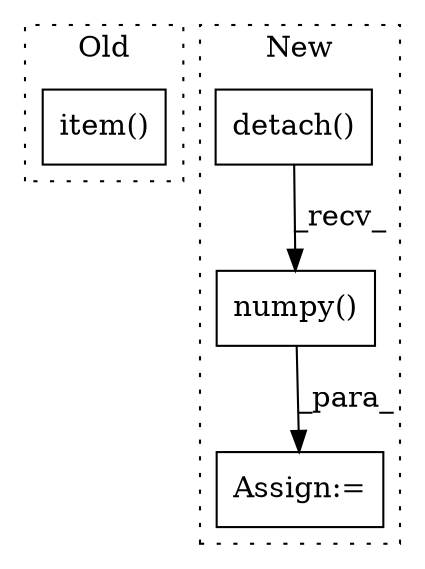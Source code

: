 digraph G {
subgraph cluster0 {
1 [label="item()" a="75" s="1652" l="21" shape="box"];
label = "Old";
style="dotted";
}
subgraph cluster1 {
2 [label="numpy()" a="75" s="2154" l="72" shape="box"];
3 [label="Assign:=" a="68" s="2146" l="3" shape="box"];
4 [label="detach()" a="75" s="2154" l="64" shape="box"];
label = "New";
style="dotted";
}
2 -> 3 [label="_para_"];
4 -> 2 [label="_recv_"];
}